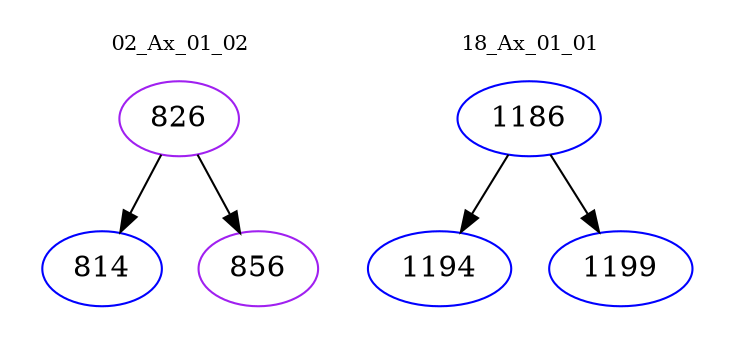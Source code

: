digraph{
subgraph cluster_0 {
color = white
label = "02_Ax_01_02";
fontsize=10;
T0_826 [label="826", color="purple"]
T0_826 -> T0_814 [color="black"]
T0_814 [label="814", color="blue"]
T0_826 -> T0_856 [color="black"]
T0_856 [label="856", color="purple"]
}
subgraph cluster_1 {
color = white
label = "18_Ax_01_01";
fontsize=10;
T1_1186 [label="1186", color="blue"]
T1_1186 -> T1_1194 [color="black"]
T1_1194 [label="1194", color="blue"]
T1_1186 -> T1_1199 [color="black"]
T1_1199 [label="1199", color="blue"]
}
}
